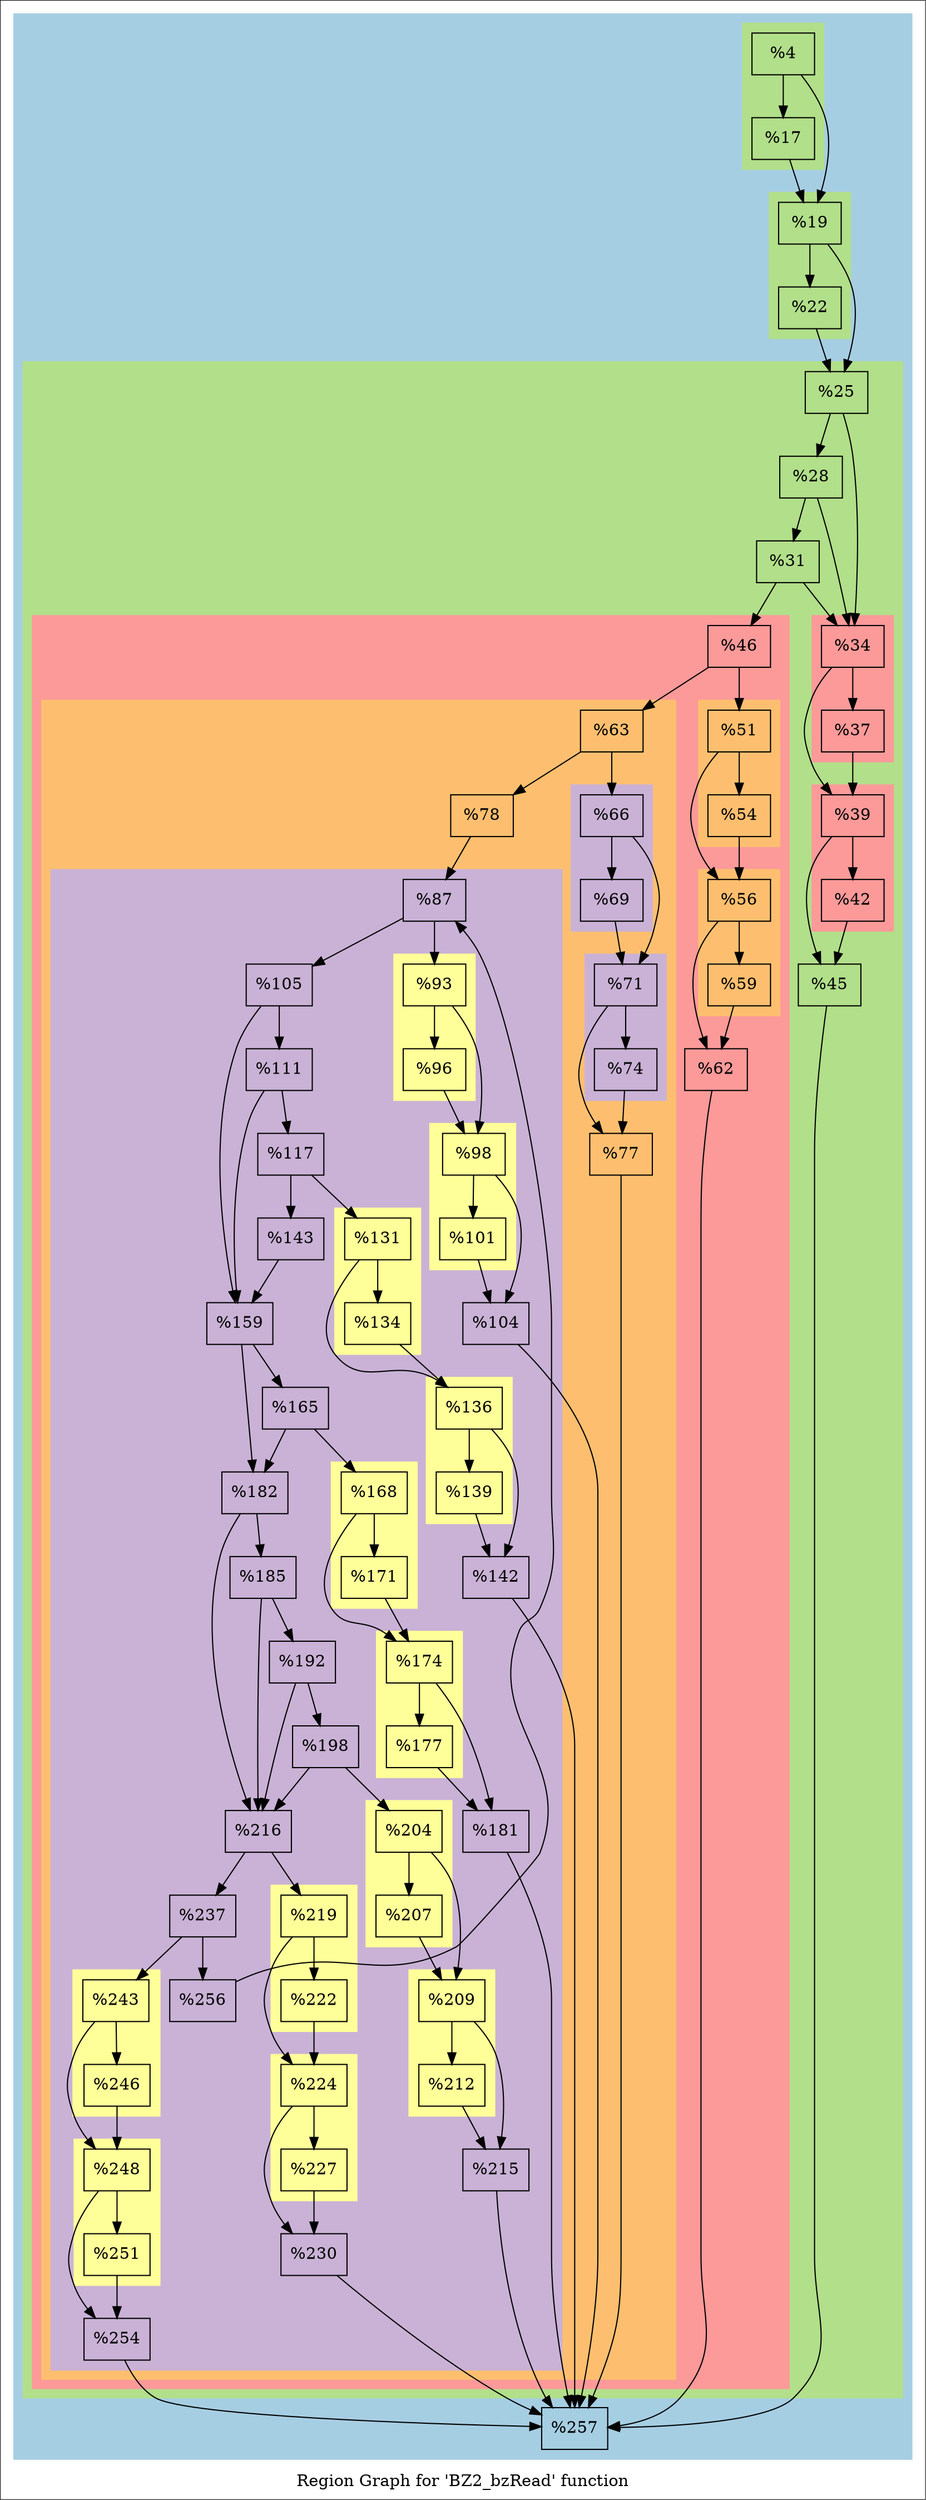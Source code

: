 digraph "Region Graph for 'BZ2_bzRead' function" {
	label="Region Graph for 'BZ2_bzRead' function";

	Node0x14477e0 [shape=record,label="{%4}"];
	Node0x14477e0 -> Node0x13b03a0;
	Node0x14477e0 -> Node0x1370ac0;
	Node0x13b03a0 [shape=record,label="{%17}"];
	Node0x13b03a0 -> Node0x1370ac0;
	Node0x1370ac0 [shape=record,label="{%19}"];
	Node0x1370ac0 -> Node0x11f01e0;
	Node0x1370ac0 -> Node0x13b1ec0;
	Node0x11f01e0 [shape=record,label="{%22}"];
	Node0x11f01e0 -> Node0x13b1ec0;
	Node0x13b1ec0 [shape=record,label="{%25}"];
	Node0x13b1ec0 -> Node0x13ac140;
	Node0x13b1ec0 -> Node0x137fa60;
	Node0x13ac140 [shape=record,label="{%34}"];
	Node0x13ac140 -> Node0x14290b0;
	Node0x13ac140 -> Node0x11f72d0;
	Node0x14290b0 [shape=record,label="{%37}"];
	Node0x14290b0 -> Node0x11f72d0;
	Node0x11f72d0 [shape=record,label="{%39}"];
	Node0x11f72d0 -> Node0x14575d0;
	Node0x11f72d0 -> Node0x1391310;
	Node0x14575d0 [shape=record,label="{%42}"];
	Node0x14575d0 -> Node0x1391310;
	Node0x1391310 [shape=record,label="{%45}"];
	Node0x1391310 -> Node0x14474b0;
	Node0x14474b0 [shape=record,label="{%257}"];
	Node0x137fa60 [shape=record,label="{%28}"];
	Node0x137fa60 -> Node0x13ac140;
	Node0x137fa60 -> Node0x11dde80;
	Node0x11dde80 [shape=record,label="{%31}"];
	Node0x11dde80 -> Node0x13ac140;
	Node0x11dde80 -> Node0x11f2d50;
	Node0x11f2d50 [shape=record,label="{%46}"];
	Node0x11f2d50 -> Node0x11394e0;
	Node0x11f2d50 -> Node0x1436a60;
	Node0x11394e0 [shape=record,label="{%51}"];
	Node0x11394e0 -> Node0x13ac1c0;
	Node0x11394e0 -> Node0x1157d30;
	Node0x13ac1c0 [shape=record,label="{%54}"];
	Node0x13ac1c0 -> Node0x1157d30;
	Node0x1157d30 [shape=record,label="{%56}"];
	Node0x1157d30 -> Node0x1105f10;
	Node0x1157d30 -> Node0x13b7ff0;
	Node0x1105f10 [shape=record,label="{%59}"];
	Node0x1105f10 -> Node0x13b7ff0;
	Node0x13b7ff0 [shape=record,label="{%62}"];
	Node0x13b7ff0 -> Node0x14474b0;
	Node0x1436a60 [shape=record,label="{%63}"];
	Node0x1436a60 -> Node0x14293c0;
	Node0x1436a60 -> Node0x143cc40;
	Node0x14293c0 [shape=record,label="{%66}"];
	Node0x14293c0 -> Node0x111b010;
	Node0x14293c0 -> Node0x133d8a0;
	Node0x111b010 [shape=record,label="{%69}"];
	Node0x111b010 -> Node0x133d8a0;
	Node0x133d8a0 [shape=record,label="{%71}"];
	Node0x133d8a0 -> Node0x1430b40;
	Node0x133d8a0 -> Node0x10fa0c0;
	Node0x1430b40 [shape=record,label="{%74}"];
	Node0x1430b40 -> Node0x10fa0c0;
	Node0x10fa0c0 [shape=record,label="{%77}"];
	Node0x10fa0c0 -> Node0x14474b0;
	Node0x143cc40 [shape=record,label="{%78}"];
	Node0x143cc40 -> Node0x138d4c0;
	Node0x138d4c0 [shape=record,label="{%87}"];
	Node0x138d4c0 -> Node0x13a1c90;
	Node0x138d4c0 -> Node0x136b4e0;
	Node0x13a1c90 [shape=record,label="{%93}"];
	Node0x13a1c90 -> Node0x12a6720;
	Node0x13a1c90 -> Node0x1441f90;
	Node0x12a6720 [shape=record,label="{%96}"];
	Node0x12a6720 -> Node0x1441f90;
	Node0x1441f90 [shape=record,label="{%98}"];
	Node0x1441f90 -> Node0x1366310;
	Node0x1441f90 -> Node0x1313830;
	Node0x1366310 [shape=record,label="{%101}"];
	Node0x1366310 -> Node0x1313830;
	Node0x1313830 [shape=record,label="{%104}"];
	Node0x1313830 -> Node0x14474b0;
	Node0x136b4e0 [shape=record,label="{%105}"];
	Node0x136b4e0 -> Node0x13a7ab0;
	Node0x136b4e0 -> Node0x1360b30;
	Node0x13a7ab0 [shape=record,label="{%111}"];
	Node0x13a7ab0 -> Node0x1360b30;
	Node0x13a7ab0 -> Node0x12d6d90;
	Node0x1360b30 [shape=record,label="{%159}"];
	Node0x1360b30 -> Node0x1209c70;
	Node0x1360b30 -> Node0x133f050;
	Node0x1209c70 [shape=record,label="{%165}"];
	Node0x1209c70 -> Node0x1432660;
	Node0x1209c70 -> Node0x133f050;
	Node0x1432660 [shape=record,label="{%168}"];
	Node0x1432660 -> Node0x1389080;
	Node0x1432660 -> Node0x1423280;
	Node0x1389080 [shape=record,label="{%171}"];
	Node0x1389080 -> Node0x1423280;
	Node0x1423280 [shape=record,label="{%174}"];
	Node0x1423280 -> Node0x137d0a0;
	Node0x1423280 -> Node0x1434d60;
	Node0x137d0a0 [shape=record,label="{%177}"];
	Node0x137d0a0 -> Node0x1434d60;
	Node0x1434d60 [shape=record,label="{%181}"];
	Node0x1434d60 -> Node0x14474b0;
	Node0x133f050 [shape=record,label="{%182}"];
	Node0x133f050 -> Node0x1392160;
	Node0x133f050 -> Node0x1390340;
	Node0x1392160 [shape=record,label="{%185}"];
	Node0x1392160 -> Node0x137bc80;
	Node0x1392160 -> Node0x1390340;
	Node0x137bc80 [shape=record,label="{%192}"];
	Node0x137bc80 -> Node0x13b77f0;
	Node0x137bc80 -> Node0x1390340;
	Node0x13b77f0 [shape=record,label="{%198}"];
	Node0x13b77f0 -> Node0x13e02b0;
	Node0x13b77f0 -> Node0x1390340;
	Node0x13e02b0 [shape=record,label="{%204}"];
	Node0x13e02b0 -> Node0x138b560;
	Node0x13e02b0 -> Node0x13373a0;
	Node0x138b560 [shape=record,label="{%207}"];
	Node0x138b560 -> Node0x13373a0;
	Node0x13373a0 [shape=record,label="{%209}"];
	Node0x13373a0 -> Node0x1374630;
	Node0x13373a0 -> Node0x13bc1e0;
	Node0x1374630 [shape=record,label="{%212}"];
	Node0x1374630 -> Node0x13bc1e0;
	Node0x13bc1e0 [shape=record,label="{%215}"];
	Node0x13bc1e0 -> Node0x14474b0;
	Node0x1390340 [shape=record,label="{%216}"];
	Node0x1390340 -> Node0x1428cf0;
	Node0x1390340 -> Node0x120a960;
	Node0x1428cf0 [shape=record,label="{%219}"];
	Node0x1428cf0 -> Node0x129f6d0;
	Node0x1428cf0 -> Node0x1141b30;
	Node0x129f6d0 [shape=record,label="{%222}"];
	Node0x129f6d0 -> Node0x1141b30;
	Node0x1141b30 [shape=record,label="{%224}"];
	Node0x1141b30 -> Node0x112e8b0;
	Node0x1141b30 -> Node0x137fda0;
	Node0x112e8b0 [shape=record,label="{%227}"];
	Node0x112e8b0 -> Node0x137fda0;
	Node0x137fda0 [shape=record,label="{%230}"];
	Node0x137fda0 -> Node0x14474b0;
	Node0x120a960 [shape=record,label="{%237}"];
	Node0x120a960 -> Node0x1422ba0;
	Node0x120a960 -> Node0x142a2c0;
	Node0x1422ba0 [shape=record,label="{%243}"];
	Node0x1422ba0 -> Node0x11bb5f0;
	Node0x1422ba0 -> Node0x1395d00;
	Node0x11bb5f0 [shape=record,label="{%246}"];
	Node0x11bb5f0 -> Node0x1395d00;
	Node0x1395d00 [shape=record,label="{%248}"];
	Node0x1395d00 -> Node0x13ac290;
	Node0x1395d00 -> Node0x13a0f10;
	Node0x13ac290 [shape=record,label="{%251}"];
	Node0x13ac290 -> Node0x13a0f10;
	Node0x13a0f10 [shape=record,label="{%254}"];
	Node0x13a0f10 -> Node0x14474b0;
	Node0x142a2c0 [shape=record,label="{%256}"];
	Node0x142a2c0 -> Node0x138d4c0[constraint=false];
	Node0x12d6d90 [shape=record,label="{%117}"];
	Node0x12d6d90 -> Node0x14386e0;
	Node0x12d6d90 -> Node0x13adf70;
	Node0x14386e0 [shape=record,label="{%131}"];
	Node0x14386e0 -> Node0x1451410;
	Node0x14386e0 -> Node0x1359230;
	Node0x1451410 [shape=record,label="{%134}"];
	Node0x1451410 -> Node0x1359230;
	Node0x1359230 [shape=record,label="{%136}"];
	Node0x1359230 -> Node0x1390480;
	Node0x1359230 -> Node0x13bb3c0;
	Node0x1390480 [shape=record,label="{%139}"];
	Node0x1390480 -> Node0x13bb3c0;
	Node0x13bb3c0 [shape=record,label="{%142}"];
	Node0x13bb3c0 -> Node0x14474b0;
	Node0x13adf70 [shape=record,label="{%143}"];
	Node0x13adf70 -> Node0x1360b30;
	colorscheme = "paired12"
        subgraph cluster_0x1483ae0 {
          label = "";
          style = filled;
          color = 1
          subgraph cluster_0x1485b10 {
            label = "";
            style = filled;
            color = 3
            Node0x14477e0;
            Node0x13b03a0;
          }
          subgraph cluster_0x1485a90 {
            label = "";
            style = filled;
            color = 3
            Node0x1370ac0;
            Node0x11f01e0;
          }
          subgraph cluster_0x1485a10 {
            label = "";
            style = filled;
            color = 3
            subgraph cluster_0x145b8a0 {
              label = "";
              style = filled;
              color = 5
              Node0x13ac140;
              Node0x14290b0;
            }
            subgraph cluster_0x145b920 {
              label = "";
              style = filled;
              color = 5
              Node0x11f72d0;
              Node0x14575d0;
            }
            subgraph cluster_0x1485990 {
              label = "";
              style = filled;
              color = 5
              subgraph cluster_0x1484d00 {
                label = "";
                style = filled;
                color = 7
                Node0x11394e0;
                Node0x13ac1c0;
              }
              subgraph cluster_0x1484c80 {
                label = "";
                style = filled;
                color = 7
                Node0x1157d30;
                Node0x1105f10;
              }
              subgraph cluster_0x1485910 {
                label = "";
                style = filled;
                color = 7
                subgraph cluster_0x10b90f0 {
                  label = "";
                  style = filled;
                  color = 9
                  Node0x14293c0;
                  Node0x111b010;
                }
                subgraph cluster_0x14831d0 {
                  label = "";
                  style = filled;
                  color = 9
                  Node0x133d8a0;
                  Node0x1430b40;
                }
                subgraph cluster_0x1485890 {
                  label = "";
                  style = filled;
                  color = 9
                  subgraph cluster_0x10b9170 {
                    label = "";
                    style = filled;
                    color = 11
                    Node0x13a1c90;
                    Node0x12a6720;
                  }
                  subgraph cluster_0x14865e0 {
                    label = "";
                    style = filled;
                    color = 11
                    Node0x1441f90;
                    Node0x1366310;
                  }
                  subgraph cluster_0x10b9270 {
                    label = "";
                    style = filled;
                    color = 11
                    Node0x14386e0;
                    Node0x1451410;
                  }
                  subgraph cluster_0x10b91f0 {
                    label = "";
                    style = filled;
                    color = 11
                    Node0x1359230;
                    Node0x1390480;
                  }
                  subgraph cluster_0x10b9370 {
                    label = "";
                    style = filled;
                    color = 11
                    Node0x1432660;
                    Node0x1389080;
                  }
                  subgraph cluster_0x10b92f0 {
                    label = "";
                    style = filled;
                    color = 11
                    Node0x1423280;
                    Node0x137d0a0;
                  }
                  subgraph cluster_0x1484e00 {
                    label = "";
                    style = filled;
                    color = 11
                    Node0x13e02b0;
                    Node0x138b560;
                  }
                  subgraph cluster_0x1484d80 {
                    label = "";
                    style = filled;
                    color = 11
                    Node0x13373a0;
                    Node0x1374630;
                  }
                  subgraph cluster_0x1484f00 {
                    label = "";
                    style = filled;
                    color = 11
                    Node0x1428cf0;
                    Node0x129f6d0;
                  }
                  subgraph cluster_0x1484e80 {
                    label = "";
                    style = filled;
                    color = 11
                    Node0x1141b30;
                    Node0x112e8b0;
                  }
                  subgraph cluster_0x1485000 {
                    label = "";
                    style = filled;
                    color = 11
                    Node0x1422ba0;
                    Node0x11bb5f0;
                  }
                  subgraph cluster_0x1484f80 {
                    label = "";
                    style = filled;
                    color = 11
                    Node0x1395d00;
                    Node0x13ac290;
                  }
                  Node0x138d4c0;
                  Node0x1313830;
                  Node0x136b4e0;
                  Node0x13a7ab0;
                  Node0x1360b30;
                  Node0x1209c70;
                  Node0x1434d60;
                  Node0x133f050;
                  Node0x1392160;
                  Node0x137bc80;
                  Node0x13b77f0;
                  Node0x13bc1e0;
                  Node0x1390340;
                  Node0x137fda0;
                  Node0x120a960;
                  Node0x13a0f10;
                  Node0x142a2c0;
                  Node0x12d6d90;
                  Node0x13bb3c0;
                  Node0x13adf70;
                }
                Node0x1436a60;
                Node0x10fa0c0;
                Node0x143cc40;
              }
              Node0x11f2d50;
              Node0x13b7ff0;
            }
            Node0x13b1ec0;
            Node0x1391310;
            Node0x137fa60;
            Node0x11dde80;
          }
          Node0x14474b0;
        }
}
